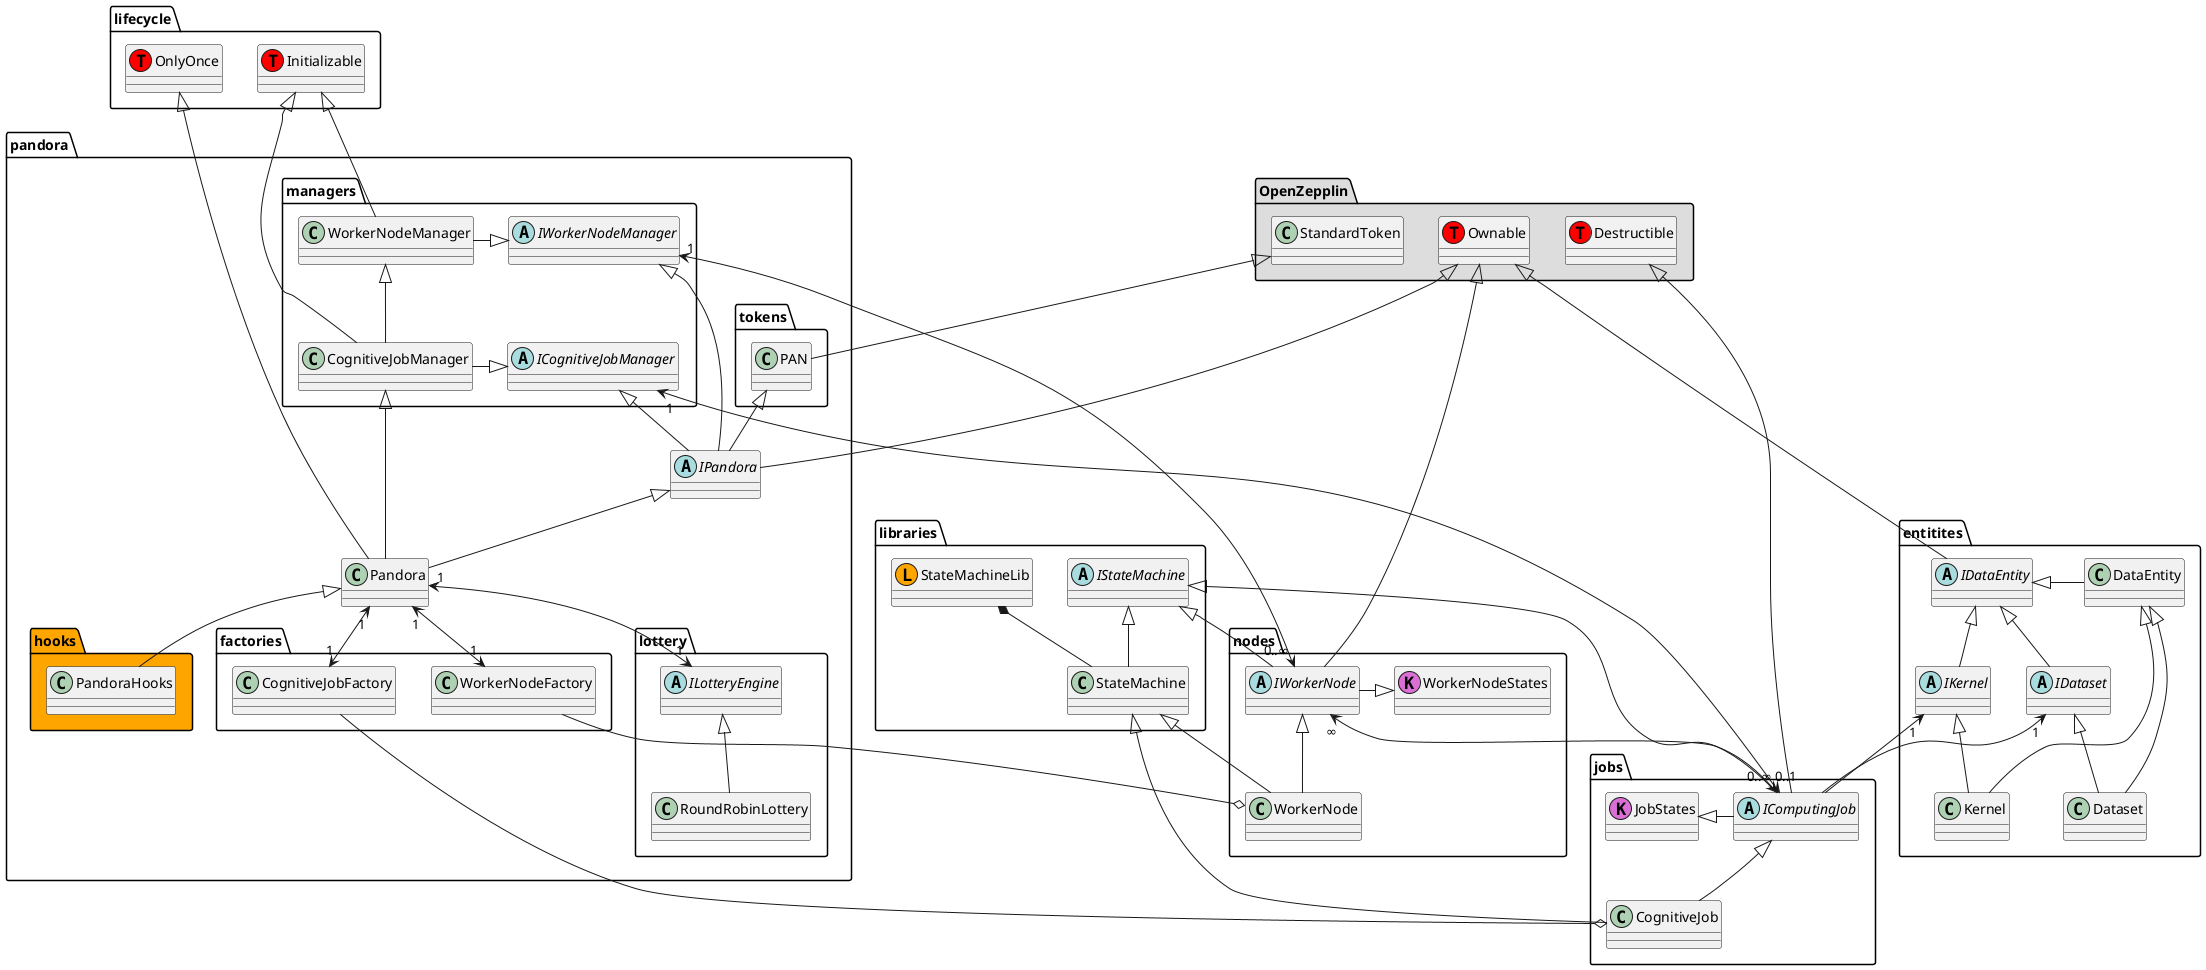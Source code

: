@startuml

package OpenZepplin #DDDDDD {
    class Ownable << (T,red) >>
    class Destructible << (T,red) >>
    class StandardToken
}

package lifecycle {
    class Initializable << (T,red) >>
    class OnlyOnce << (T,red) >>
}

package pandora {

    package managers {
        class WorkerNodeManager
        class CognitiveJobManager
        abstract IWorkerNodeManager
        abstract ICognitiveJobManager

        WorkerNodeManager <|-- CognitiveJobManager
        IWorkerNodeManager <|-left- WorkerNodeManager
        ICognitiveJobManager <|-left- CognitiveJobManager
    }

    package tokens {
        class PAN
    }

    package hooks #orange {
        class PandoraHooks
    }

    package factories {
        class CognitiveJobFactory
        class WorkerNodeFactory
    }

    package lottery {
        abstract ILotteryEngine
        class RoundRobinLottery

        ILotteryEngine <|-- RoundRobinLottery
    }

    abstract IPandora
    class Pandora

    PAN <|-- IPandora
    ICognitiveJobManager <|-- IPandora
    IWorkerNodeManager <|-- IPandora

    IPandora <|-- Pandora
    Pandora <|-- PandoraHooks

    Pandora "1" <--> "1" CognitiveJobFactory
    Pandora "1" <--> "1" WorkerNodeFactory
    Pandora "1" <--> "1" ILotteryEngine
}

' Pandora external dependencies

Ownable <|-- IPandora
StandardToken <|-- PAN

Initializable <|-- CognitiveJobManager
Initializable <|-- WorkerNodeManager

OnlyOnce <|-- Pandora
CognitiveJobManager <|-- Pandora

package nodes {
    abstract IWorkerNode
    class WorkerNode
    class WorkerNodeStates << (K,orchid) >>

    WorkerNodeStates <|-left- IWorkerNode
    IWorkerNode <|-- WorkerNode
}

Ownable <|-- IWorkerNode


package jobs {
    abstract IComputingJob
    class CognitiveJob
    class JobStates << (K,orchid) >>

    JobStates <|-right- IComputingJob
    IComputingJob <|-- CognitiveJob
}

Destructible <|-- IComputingJob

IWorkerNode "∞" <--> "0..1" IComputingJob

package libraries {
    class StateMachineLib << (L,orange) >>
    abstract IStateMachine
    class StateMachine

    IStateMachine <|-- StateMachine
    StateMachineLib *-- StateMachine
}

IStateMachine <|-- IWorkerNode
StateMachine <|-- WorkerNode
IStateMachine <|-- IComputingJob
StateMachine <|-- CognitiveJob

IWorkerNodeManager "1" <--> "0..∞" IWorkerNode
ICognitiveJobManager "1" <--> "0..∞" IComputingJob

WorkerNodeFactory --o WorkerNode
CognitiveJobFactory --o CognitiveJob

package entitites {
    abstract IDataEntity
    abstract IDataEntity
    abstract IDataset
    abstract IKernel
    class DataEntity
    class Dataset
    class Kernel

    IDataEntity <|-left- DataEntity

    IDataset <|-down- Dataset
    IKernel <|-down- Kernel

    DataEntity <|-- Dataset
    DataEntity <|-- Kernel

    IDataEntity <|-- IDataset
    IDataEntity <|-- IKernel
}

Ownable <|-- IDataEntity

IComputingJob -up-> "1" IDataset
IComputingJob -up-> "1" IKernel

@enduml